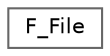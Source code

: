 digraph "类继承关系图"
{
 // LATEX_PDF_SIZE
  bgcolor="transparent";
  edge [fontname=Helvetica,fontsize=10,labelfontname=Helvetica,labelfontsize=10];
  node [fontname=Helvetica,fontsize=10,shape=box,height=0.2,width=0.4];
  rankdir="LR";
  Node0 [id="Node000000",label="F_File",height=0.2,width=0.4,color="grey40", fillcolor="white", style="filled",URL="$class_f___file.html",tooltip="提供文件处理功能"];
}
